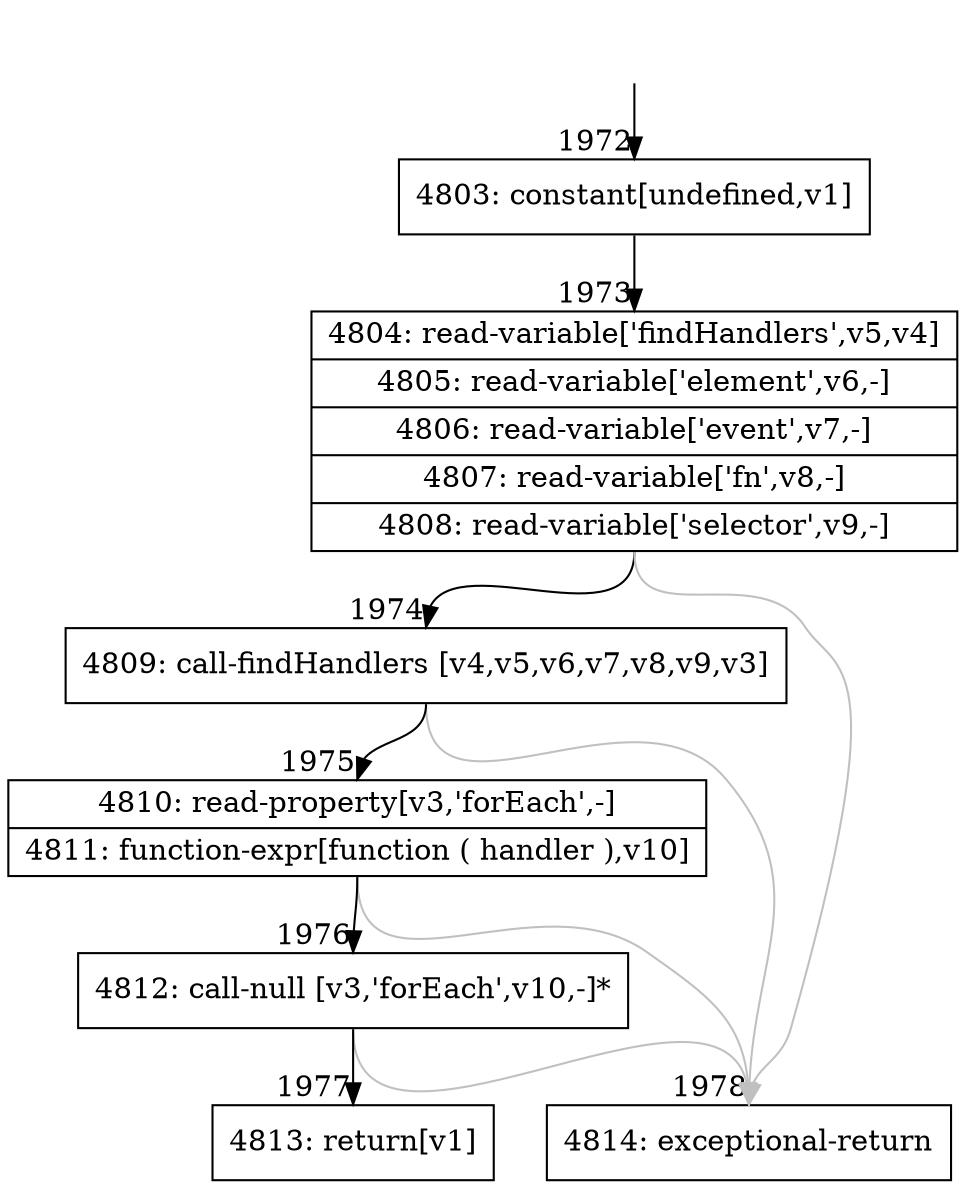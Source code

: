 digraph {
rankdir="TD"
BB_entry178[shape=none,label=""];
BB_entry178 -> BB1972 [tailport=s, headport=n, headlabel="    1972"]
BB1972 [shape=record label="{4803: constant[undefined,v1]}" ] 
BB1972 -> BB1973 [tailport=s, headport=n, headlabel="      1973"]
BB1973 [shape=record label="{4804: read-variable['findHandlers',v5,v4]|4805: read-variable['element',v6,-]|4806: read-variable['event',v7,-]|4807: read-variable['fn',v8,-]|4808: read-variable['selector',v9,-]}" ] 
BB1973 -> BB1974 [tailport=s, headport=n, headlabel="      1974"]
BB1973 -> BB1978 [tailport=s, headport=n, color=gray, headlabel="      1978"]
BB1974 [shape=record label="{4809: call-findHandlers [v4,v5,v6,v7,v8,v9,v3]}" ] 
BB1974 -> BB1975 [tailport=s, headport=n, headlabel="      1975"]
BB1974 -> BB1978 [tailport=s, headport=n, color=gray]
BB1975 [shape=record label="{4810: read-property[v3,'forEach',-]|4811: function-expr[function ( handler ),v10]}" ] 
BB1975 -> BB1976 [tailport=s, headport=n, headlabel="      1976"]
BB1975 -> BB1978 [tailport=s, headport=n, color=gray]
BB1976 [shape=record label="{4812: call-null [v3,'forEach',v10,-]*}" ] 
BB1976 -> BB1977 [tailport=s, headport=n, headlabel="      1977"]
BB1976 -> BB1978 [tailport=s, headport=n, color=gray]
BB1977 [shape=record label="{4813: return[v1]}" ] 
BB1978 [shape=record label="{4814: exceptional-return}" ] 
//#$~ 967
}
